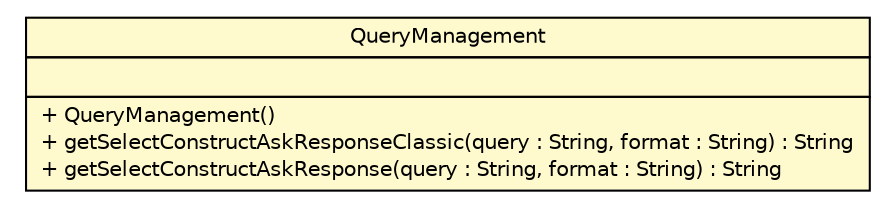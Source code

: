#!/usr/local/bin/dot
#
# Class diagram 
# Generated by UMLGraph version R5_6-24-gf6e263 (http://www.umlgraph.org/)
#

digraph G {
	edge [fontname="Helvetica",fontsize=10,labelfontname="Helvetica",labelfontsize=10];
	node [fontname="Helvetica",fontsize=10,shape=plaintext];
	nodesep=0.25;
	ranksep=0.5;
	// de.tud.plt.r43ples.merging.management.QueryManagement
	c4132 [label=<<table title="de.tud.plt.r43ples.merging.management.QueryManagement" border="0" cellborder="1" cellspacing="0" cellpadding="2" port="p" bgcolor="lemonChiffon" href="./QueryManagement.html">
		<tr><td><table border="0" cellspacing="0" cellpadding="1">
<tr><td align="center" balign="center"> QueryManagement </td></tr>
		</table></td></tr>
		<tr><td><table border="0" cellspacing="0" cellpadding="1">
<tr><td align="left" balign="left">  </td></tr>
		</table></td></tr>
		<tr><td><table border="0" cellspacing="0" cellpadding="1">
<tr><td align="left" balign="left"> + QueryManagement() </td></tr>
<tr><td align="left" balign="left"> + getSelectConstructAskResponseClassic(query : String, format : String) : String </td></tr>
<tr><td align="left" balign="left"> + getSelectConstructAskResponse(query : String, format : String) : String </td></tr>
		</table></td></tr>
		</table>>, URL="./QueryManagement.html", fontname="Helvetica", fontcolor="black", fontsize=10.0];
}

